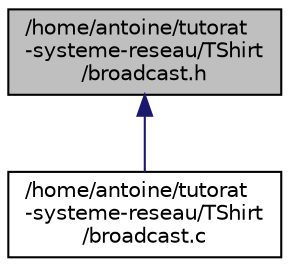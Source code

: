 digraph "/home/antoine/tutorat-systeme-reseau/TShirt/broadcast.h"
{
  edge [fontname="Helvetica",fontsize="10",labelfontname="Helvetica",labelfontsize="10"];
  node [fontname="Helvetica",fontsize="10",shape=record];
  Node1 [label="/home/antoine/tutorat\l-systeme-reseau/TShirt\l/broadcast.h",height=0.2,width=0.4,color="black", fillcolor="grey75", style="filled", fontcolor="black"];
  Node1 -> Node2 [dir="back",color="midnightblue",fontsize="10",style="solid",fontname="Helvetica"];
  Node2 [label="/home/antoine/tutorat\l-systeme-reseau/TShirt\l/broadcast.c",height=0.2,width=0.4,color="black", fillcolor="white", style="filled",URL="$broadcast_8c.html"];
}
